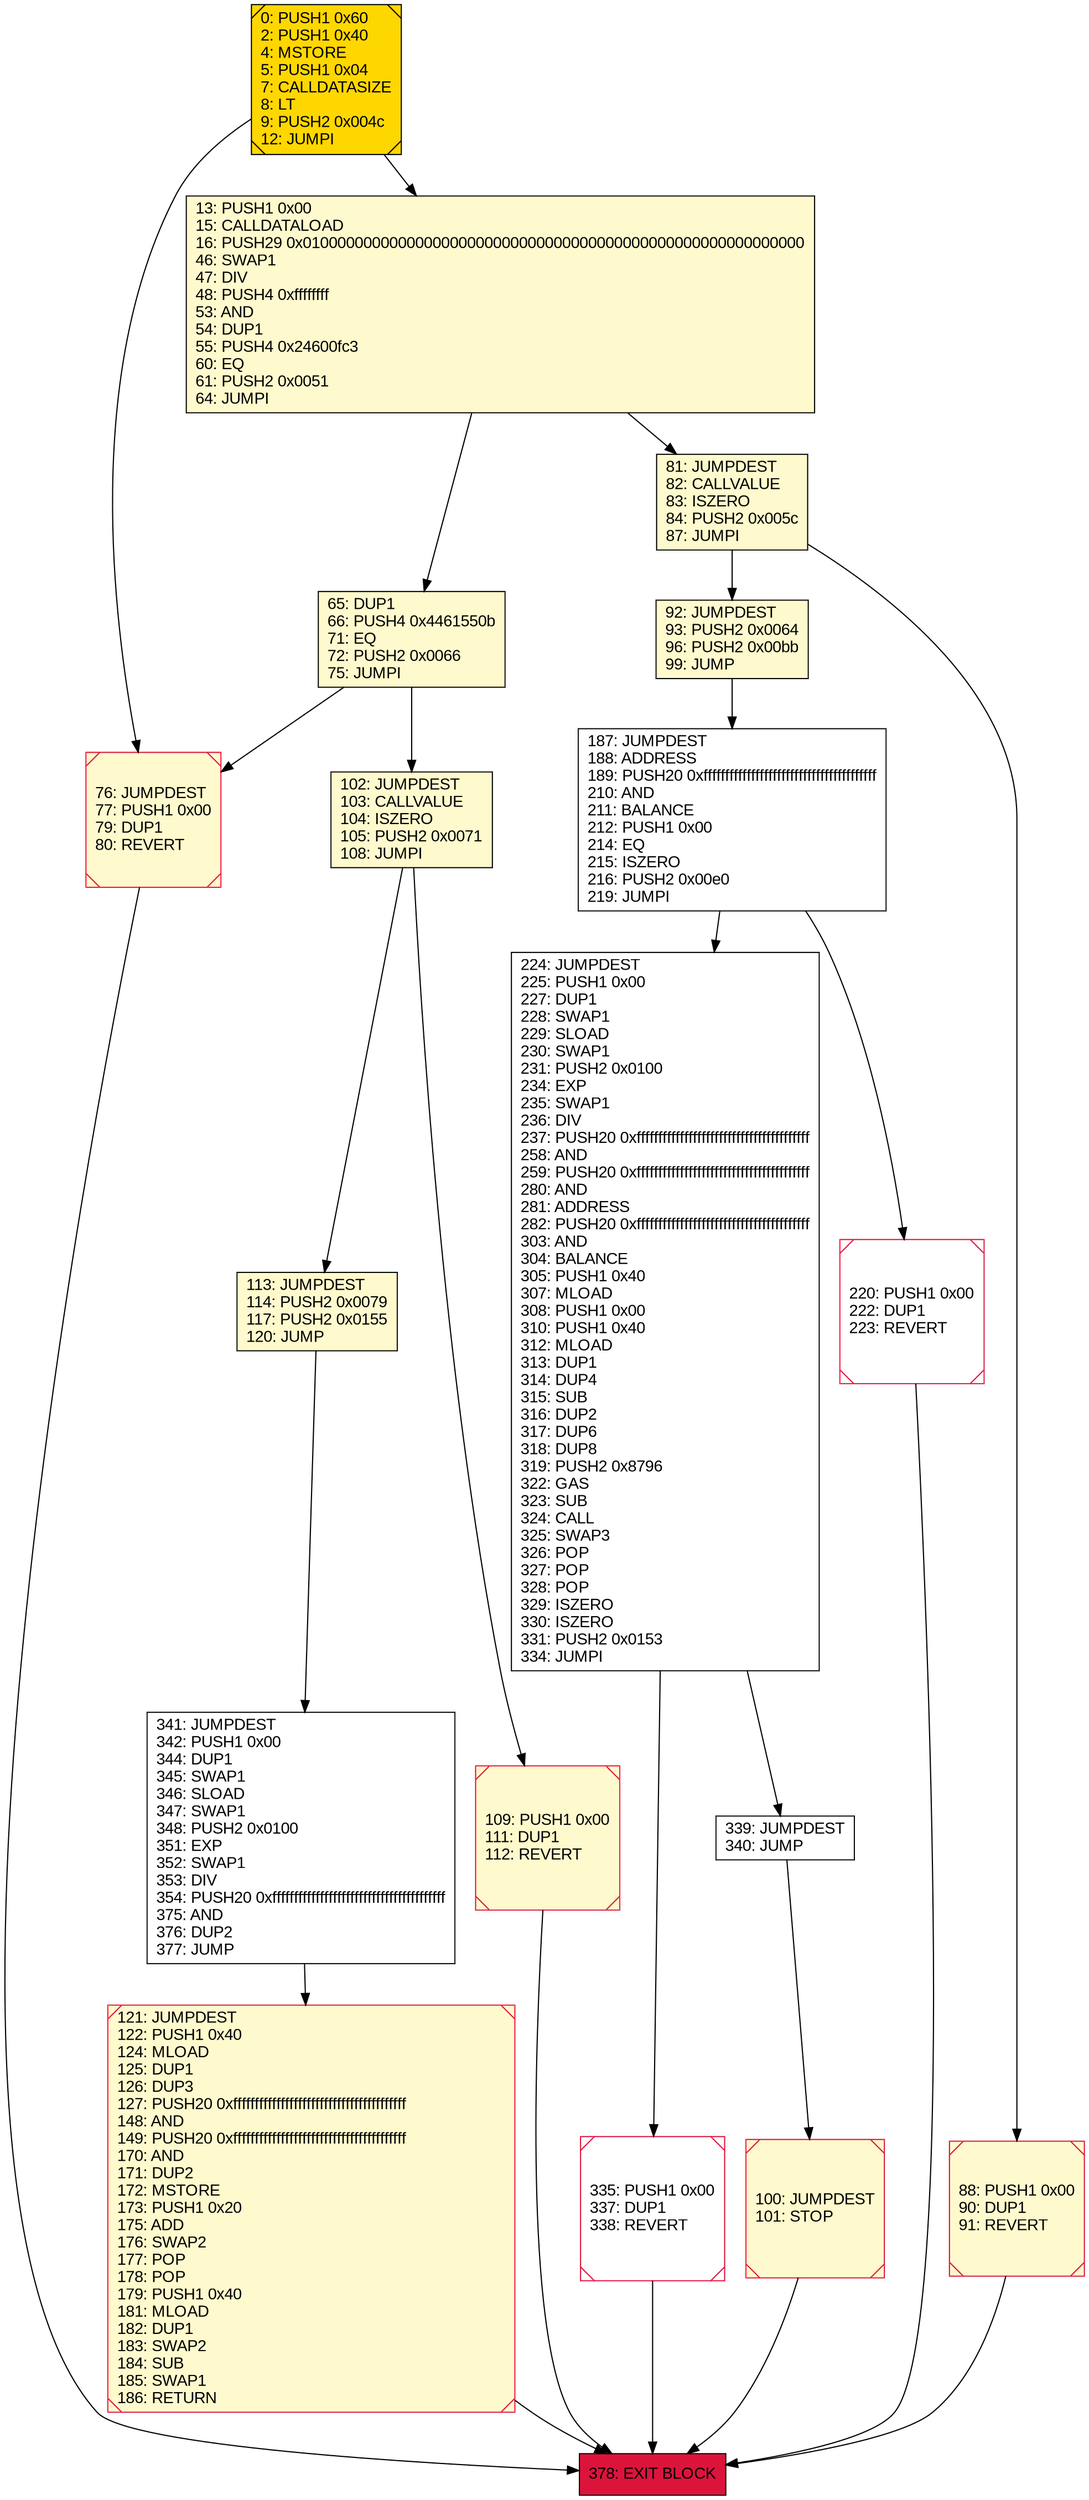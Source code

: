 digraph G {
bgcolor=transparent rankdir=UD;
node [shape=box style=filled color=black fillcolor=white fontname=arial fontcolor=black];
187 [label="187: JUMPDEST\l188: ADDRESS\l189: PUSH20 0xffffffffffffffffffffffffffffffffffffffff\l210: AND\l211: BALANCE\l212: PUSH1 0x00\l214: EQ\l215: ISZERO\l216: PUSH2 0x00e0\l219: JUMPI\l" ];
341 [label="341: JUMPDEST\l342: PUSH1 0x00\l344: DUP1\l345: SWAP1\l346: SLOAD\l347: SWAP1\l348: PUSH2 0x0100\l351: EXP\l352: SWAP1\l353: DIV\l354: PUSH20 0xffffffffffffffffffffffffffffffffffffffff\l375: AND\l376: DUP2\l377: JUMP\l" ];
339 [label="339: JUMPDEST\l340: JUMP\l" ];
0 [label="0: PUSH1 0x60\l2: PUSH1 0x40\l4: MSTORE\l5: PUSH1 0x04\l7: CALLDATASIZE\l8: LT\l9: PUSH2 0x004c\l12: JUMPI\l" fillcolor=lemonchiffon shape=Msquare fillcolor=gold ];
224 [label="224: JUMPDEST\l225: PUSH1 0x00\l227: DUP1\l228: SWAP1\l229: SLOAD\l230: SWAP1\l231: PUSH2 0x0100\l234: EXP\l235: SWAP1\l236: DIV\l237: PUSH20 0xffffffffffffffffffffffffffffffffffffffff\l258: AND\l259: PUSH20 0xffffffffffffffffffffffffffffffffffffffff\l280: AND\l281: ADDRESS\l282: PUSH20 0xffffffffffffffffffffffffffffffffffffffff\l303: AND\l304: BALANCE\l305: PUSH1 0x40\l307: MLOAD\l308: PUSH1 0x00\l310: PUSH1 0x40\l312: MLOAD\l313: DUP1\l314: DUP4\l315: SUB\l316: DUP2\l317: DUP6\l318: DUP8\l319: PUSH2 0x8796\l322: GAS\l323: SUB\l324: CALL\l325: SWAP3\l326: POP\l327: POP\l328: POP\l329: ISZERO\l330: ISZERO\l331: PUSH2 0x0153\l334: JUMPI\l" ];
76 [label="76: JUMPDEST\l77: PUSH1 0x00\l79: DUP1\l80: REVERT\l" fillcolor=lemonchiffon shape=Msquare color=crimson ];
121 [label="121: JUMPDEST\l122: PUSH1 0x40\l124: MLOAD\l125: DUP1\l126: DUP3\l127: PUSH20 0xffffffffffffffffffffffffffffffffffffffff\l148: AND\l149: PUSH20 0xffffffffffffffffffffffffffffffffffffffff\l170: AND\l171: DUP2\l172: MSTORE\l173: PUSH1 0x20\l175: ADD\l176: SWAP2\l177: POP\l178: POP\l179: PUSH1 0x40\l181: MLOAD\l182: DUP1\l183: SWAP2\l184: SUB\l185: SWAP1\l186: RETURN\l" fillcolor=lemonchiffon shape=Msquare color=crimson ];
109 [label="109: PUSH1 0x00\l111: DUP1\l112: REVERT\l" fillcolor=lemonchiffon shape=Msquare color=crimson ];
335 [label="335: PUSH1 0x00\l337: DUP1\l338: REVERT\l" shape=Msquare color=crimson ];
13 [label="13: PUSH1 0x00\l15: CALLDATALOAD\l16: PUSH29 0x0100000000000000000000000000000000000000000000000000000000\l46: SWAP1\l47: DIV\l48: PUSH4 0xffffffff\l53: AND\l54: DUP1\l55: PUSH4 0x24600fc3\l60: EQ\l61: PUSH2 0x0051\l64: JUMPI\l" fillcolor=lemonchiffon ];
81 [label="81: JUMPDEST\l82: CALLVALUE\l83: ISZERO\l84: PUSH2 0x005c\l87: JUMPI\l" fillcolor=lemonchiffon ];
100 [label="100: JUMPDEST\l101: STOP\l" fillcolor=lemonchiffon shape=Msquare color=crimson ];
92 [label="92: JUMPDEST\l93: PUSH2 0x0064\l96: PUSH2 0x00bb\l99: JUMP\l" fillcolor=lemonchiffon ];
113 [label="113: JUMPDEST\l114: PUSH2 0x0079\l117: PUSH2 0x0155\l120: JUMP\l" fillcolor=lemonchiffon ];
102 [label="102: JUMPDEST\l103: CALLVALUE\l104: ISZERO\l105: PUSH2 0x0071\l108: JUMPI\l" fillcolor=lemonchiffon ];
88 [label="88: PUSH1 0x00\l90: DUP1\l91: REVERT\l" fillcolor=lemonchiffon shape=Msquare color=crimson ];
378 [label="378: EXIT BLOCK\l" fillcolor=crimson ];
220 [label="220: PUSH1 0x00\l222: DUP1\l223: REVERT\l" shape=Msquare color=crimson ];
65 [label="65: DUP1\l66: PUSH4 0x4461550b\l71: EQ\l72: PUSH2 0x0066\l75: JUMPI\l" fillcolor=lemonchiffon ];
88 -> 378;
220 -> 378;
81 -> 88;
341 -> 121;
100 -> 378;
65 -> 102;
121 -> 378;
335 -> 378;
339 -> 100;
187 -> 220;
13 -> 81;
81 -> 92;
102 -> 113;
224 -> 339;
187 -> 224;
224 -> 335;
13 -> 65;
0 -> 76;
92 -> 187;
113 -> 341;
76 -> 378;
0 -> 13;
109 -> 378;
65 -> 76;
102 -> 109;
}